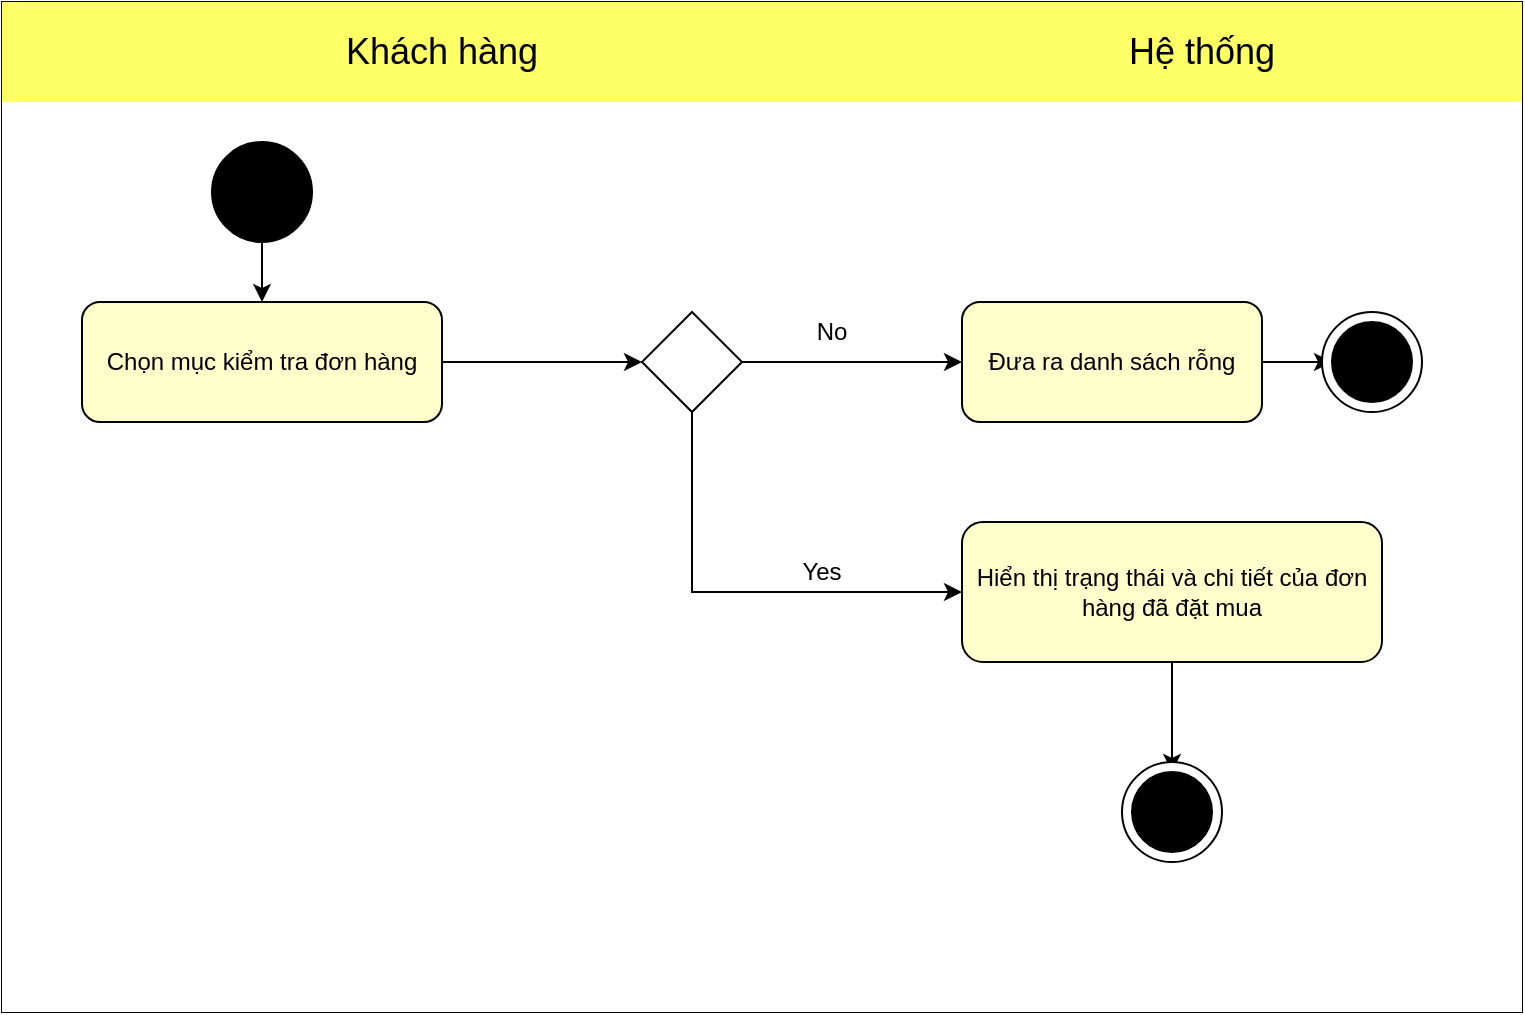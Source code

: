 <mxfile version="24.8.2">
  <diagram name="Page-1" id="K0TX2bSKWqEnwF2bk5FJ">
    <mxGraphModel dx="1666" dy="815" grid="1" gridSize="10" guides="1" tooltips="1" connect="1" arrows="1" fold="1" page="1" pageScale="1" pageWidth="850" pageHeight="1100" math="0" shadow="0">
      <root>
        <mxCell id="0" />
        <mxCell id="1" parent="0" />
        <mxCell id="8fPwTIcsQ89lP5uHmYI_-13" value="" style="shape=table;startSize=0;container=1;collapsible=0;childLayout=tableLayout;strokeColor=#000000;fillColor=#000000;" vertex="1" parent="1">
          <mxGeometry x="40" y="40" width="760" height="505" as="geometry" />
        </mxCell>
        <mxCell id="8fPwTIcsQ89lP5uHmYI_-14" value="" style="shape=tableRow;horizontal=0;startSize=0;swimlaneHead=0;swimlaneBody=0;strokeColor=inherit;top=0;left=0;bottom=0;right=0;collapsible=0;dropTarget=0;fillColor=none;points=[[0,0.5],[1,0.5]];portConstraint=eastwest;" vertex="1" parent="8fPwTIcsQ89lP5uHmYI_-13">
          <mxGeometry width="760" height="50" as="geometry" />
        </mxCell>
        <mxCell id="8fPwTIcsQ89lP5uHmYI_-15" value="&lt;font style=&quot;font-size: 18px;&quot;&gt;Khách hàng&lt;/font&gt;" style="shape=partialRectangle;html=1;whiteSpace=wrap;connectable=0;strokeColor=inherit;overflow=hidden;fillColor=#FFFF66;top=0;left=0;bottom=0;right=0;pointerEvents=1;" vertex="1" parent="8fPwTIcsQ89lP5uHmYI_-14">
          <mxGeometry width="440" height="50" as="geometry">
            <mxRectangle width="440" height="50" as="alternateBounds" />
          </mxGeometry>
        </mxCell>
        <mxCell id="8fPwTIcsQ89lP5uHmYI_-16" value="&lt;font style=&quot;font-size: 18px;&quot;&gt;Hệ thống&lt;/font&gt;" style="shape=partialRectangle;html=1;whiteSpace=wrap;connectable=0;strokeColor=inherit;overflow=hidden;fillColor=#FFFF66;top=0;left=0;bottom=0;right=0;pointerEvents=1;" vertex="1" parent="8fPwTIcsQ89lP5uHmYI_-14">
          <mxGeometry x="440" width="320" height="50" as="geometry">
            <mxRectangle width="320" height="50" as="alternateBounds" />
          </mxGeometry>
        </mxCell>
        <mxCell id="8fPwTIcsQ89lP5uHmYI_-17" value="" style="shape=tableRow;horizontal=0;startSize=0;swimlaneHead=0;swimlaneBody=0;strokeColor=inherit;top=0;left=0;bottom=0;right=0;collapsible=0;dropTarget=0;fillColor=none;points=[[0,0.5],[1,0.5]];portConstraint=eastwest;" vertex="1" parent="8fPwTIcsQ89lP5uHmYI_-13">
          <mxGeometry y="50" width="760" height="455" as="geometry" />
        </mxCell>
        <mxCell id="8fPwTIcsQ89lP5uHmYI_-18" value="" style="shape=partialRectangle;html=1;whiteSpace=wrap;connectable=0;strokeColor=inherit;overflow=hidden;fillColor=#FFFFFF;top=0;left=0;bottom=0;right=0;pointerEvents=1;" vertex="1" parent="8fPwTIcsQ89lP5uHmYI_-17">
          <mxGeometry width="440" height="455" as="geometry">
            <mxRectangle width="440" height="455" as="alternateBounds" />
          </mxGeometry>
        </mxCell>
        <mxCell id="8fPwTIcsQ89lP5uHmYI_-19" value="" style="shape=partialRectangle;html=1;whiteSpace=wrap;connectable=0;strokeColor=inherit;overflow=hidden;fillColor=#FFFFFF;top=0;left=0;bottom=0;right=0;pointerEvents=1;" vertex="1" parent="8fPwTIcsQ89lP5uHmYI_-17">
          <mxGeometry x="440" width="320" height="455" as="geometry">
            <mxRectangle width="320" height="455" as="alternateBounds" />
          </mxGeometry>
        </mxCell>
        <mxCell id="8fPwTIcsQ89lP5uHmYI_-22" value="" style="edgeStyle=orthogonalEdgeStyle;rounded=0;orthogonalLoop=1;jettySize=auto;html=1;" edge="1" parent="1" source="8fPwTIcsQ89lP5uHmYI_-20" target="8fPwTIcsQ89lP5uHmYI_-21">
          <mxGeometry relative="1" as="geometry" />
        </mxCell>
        <mxCell id="8fPwTIcsQ89lP5uHmYI_-20" value="" style="ellipse;whiteSpace=wrap;html=1;fillColor=#000000;" vertex="1" parent="1">
          <mxGeometry x="145" y="110" width="50" height="50" as="geometry" />
        </mxCell>
        <mxCell id="8fPwTIcsQ89lP5uHmYI_-24" value="" style="edgeStyle=orthogonalEdgeStyle;rounded=0;orthogonalLoop=1;jettySize=auto;html=1;" edge="1" parent="1" source="8fPwTIcsQ89lP5uHmYI_-21" target="8fPwTIcsQ89lP5uHmYI_-23">
          <mxGeometry relative="1" as="geometry" />
        </mxCell>
        <mxCell id="8fPwTIcsQ89lP5uHmYI_-21" value="Chọn mục kiểm tra đơn hàng" style="rounded=1;whiteSpace=wrap;html=1;fillColor=#FFFFCC;strokeColor=#000000;" vertex="1" parent="1">
          <mxGeometry x="80" y="190" width="180" height="60" as="geometry" />
        </mxCell>
        <mxCell id="8fPwTIcsQ89lP5uHmYI_-43" style="edgeStyle=orthogonalEdgeStyle;rounded=0;orthogonalLoop=1;jettySize=auto;html=1;" edge="1" parent="1" source="8fPwTIcsQ89lP5uHmYI_-23" target="8fPwTIcsQ89lP5uHmYI_-25">
          <mxGeometry relative="1" as="geometry" />
        </mxCell>
        <mxCell id="8fPwTIcsQ89lP5uHmYI_-45" style="edgeStyle=orthogonalEdgeStyle;rounded=0;orthogonalLoop=1;jettySize=auto;html=1;entryX=0;entryY=0.5;entryDx=0;entryDy=0;" edge="1" parent="1" source="8fPwTIcsQ89lP5uHmYI_-23" target="8fPwTIcsQ89lP5uHmYI_-28">
          <mxGeometry relative="1" as="geometry">
            <Array as="points">
              <mxPoint x="385" y="335" />
            </Array>
          </mxGeometry>
        </mxCell>
        <mxCell id="8fPwTIcsQ89lP5uHmYI_-23" value="" style="rhombus;whiteSpace=wrap;html=1;" vertex="1" parent="1">
          <mxGeometry x="360" y="195" width="50" height="50" as="geometry" />
        </mxCell>
        <mxCell id="8fPwTIcsQ89lP5uHmYI_-44" value="" style="edgeStyle=orthogonalEdgeStyle;rounded=0;orthogonalLoop=1;jettySize=auto;html=1;" edge="1" parent="1" source="8fPwTIcsQ89lP5uHmYI_-25" target="8fPwTIcsQ89lP5uHmYI_-27">
          <mxGeometry relative="1" as="geometry" />
        </mxCell>
        <mxCell id="8fPwTIcsQ89lP5uHmYI_-25" value="Đưa ra danh sách rỗng" style="rounded=1;whiteSpace=wrap;html=1;fillColor=#FFFFCC;" vertex="1" parent="1">
          <mxGeometry x="520" y="190" width="150" height="60" as="geometry" />
        </mxCell>
        <mxCell id="8fPwTIcsQ89lP5uHmYI_-26" value="" style="ellipse;whiteSpace=wrap;html=1;" vertex="1" parent="1">
          <mxGeometry x="700" y="195" width="50" height="50" as="geometry" />
        </mxCell>
        <mxCell id="8fPwTIcsQ89lP5uHmYI_-27" value="" style="ellipse;whiteSpace=wrap;html=1;fillColor=#000000;" vertex="1" parent="1">
          <mxGeometry x="705" y="200" width="40" height="40" as="geometry" />
        </mxCell>
        <mxCell id="8fPwTIcsQ89lP5uHmYI_-46" value="" style="edgeStyle=orthogonalEdgeStyle;rounded=0;orthogonalLoop=1;jettySize=auto;html=1;" edge="1" parent="1" source="8fPwTIcsQ89lP5uHmYI_-28" target="8fPwTIcsQ89lP5uHmYI_-37">
          <mxGeometry relative="1" as="geometry" />
        </mxCell>
        <mxCell id="8fPwTIcsQ89lP5uHmYI_-28" value="Hiển thị trạng thái và chi tiết của đơn hàng đã đặt mua" style="rounded=1;whiteSpace=wrap;html=1;fillColor=#FFFFCC;" vertex="1" parent="1">
          <mxGeometry x="520" y="300" width="210" height="70" as="geometry" />
        </mxCell>
        <mxCell id="8fPwTIcsQ89lP5uHmYI_-41" value="" style="ellipse;whiteSpace=wrap;html=1;" vertex="1" parent="1">
          <mxGeometry x="600" y="420" width="50" height="50" as="geometry" />
        </mxCell>
        <mxCell id="8fPwTIcsQ89lP5uHmYI_-37" value="" style="ellipse;whiteSpace=wrap;html=1;fillColor=#000000;" vertex="1" parent="1">
          <mxGeometry x="605" y="425" width="40" height="40" as="geometry" />
        </mxCell>
        <mxCell id="8fPwTIcsQ89lP5uHmYI_-47" value="No" style="text;html=1;align=center;verticalAlign=middle;whiteSpace=wrap;rounded=0;" vertex="1" parent="1">
          <mxGeometry x="425" y="190" width="60" height="30" as="geometry" />
        </mxCell>
        <mxCell id="8fPwTIcsQ89lP5uHmYI_-48" value="Yes" style="text;html=1;align=center;verticalAlign=middle;whiteSpace=wrap;rounded=0;" vertex="1" parent="1">
          <mxGeometry x="420" y="310" width="60" height="30" as="geometry" />
        </mxCell>
      </root>
    </mxGraphModel>
  </diagram>
</mxfile>
